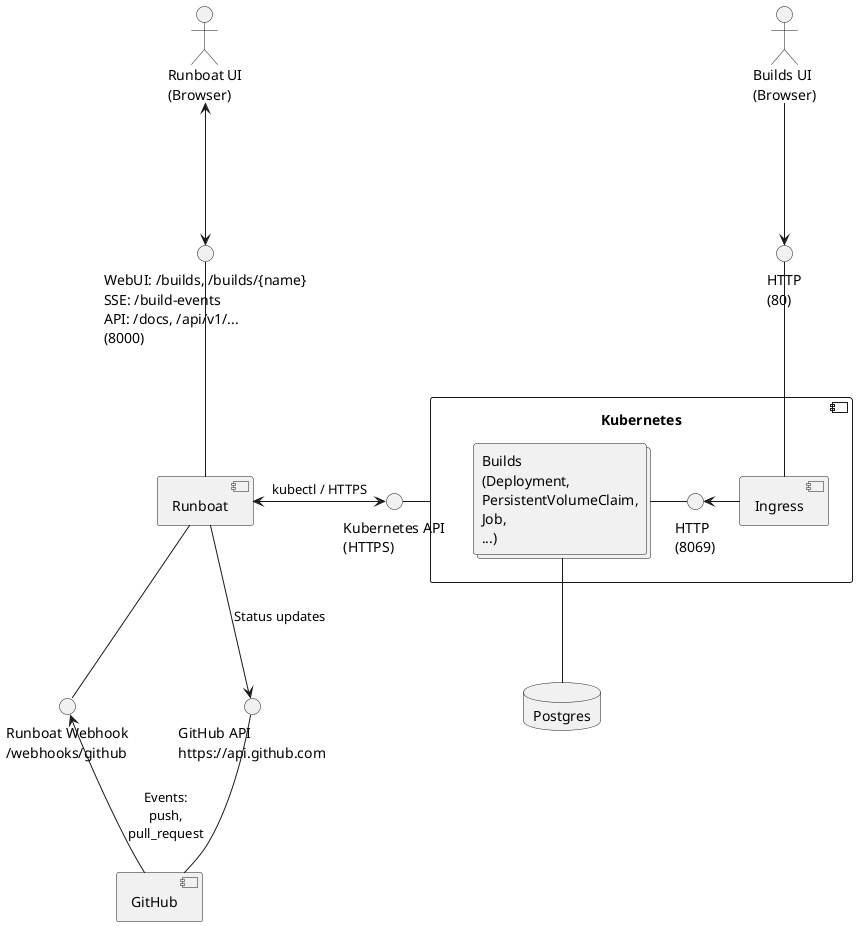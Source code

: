 @startuml deployment

actor "Runboat UI\n(Browser)" as RunboatUI

component Runboat
interface "WebUI: /builds, /builds/{name}\nSSE: /build-events\nAPI: /docs, /api/v1/...\n(8000)" as API
interface "Runboat Webhook\n/webhooks/github" as Webhook

interface "HTTP\n(80)" as IngressHTTP
actor "Builds UI\n(Browser)" as BuildsUI
component Kubernetes {
    collections "Builds\n(Deployment,\nPersistentVolumeClaim,\nJob,\n...)" as Builds
    interface "HTTP\n(8069)" as BuildsHTTP
    component Ingress
}
interface "Kubernetes API\n(HTTPS)" as K8SAPI

database Postgres

component GitHub
interface "GitHub API\nhttps://api.github.com" as GitHubAPI

Runboat -- Webhook
API -- Runboat

Webhook <-- GitHub : "Events:\npush,\npull_request"
GitHubAPI -- GitHub
Runboat --> GitHubAPI : "Status updates"

RunboatUI <--> API

K8SAPI - Kubernetes

Runboat <-> K8SAPI  : "kubectl / HTTPS"

Builds - BuildsHTTP
BuildsHTTP <- Ingress
Builds -- Postgres
IngressHTTP -- Ingress
BuildsUI --> IngressHTTP

@enduml
